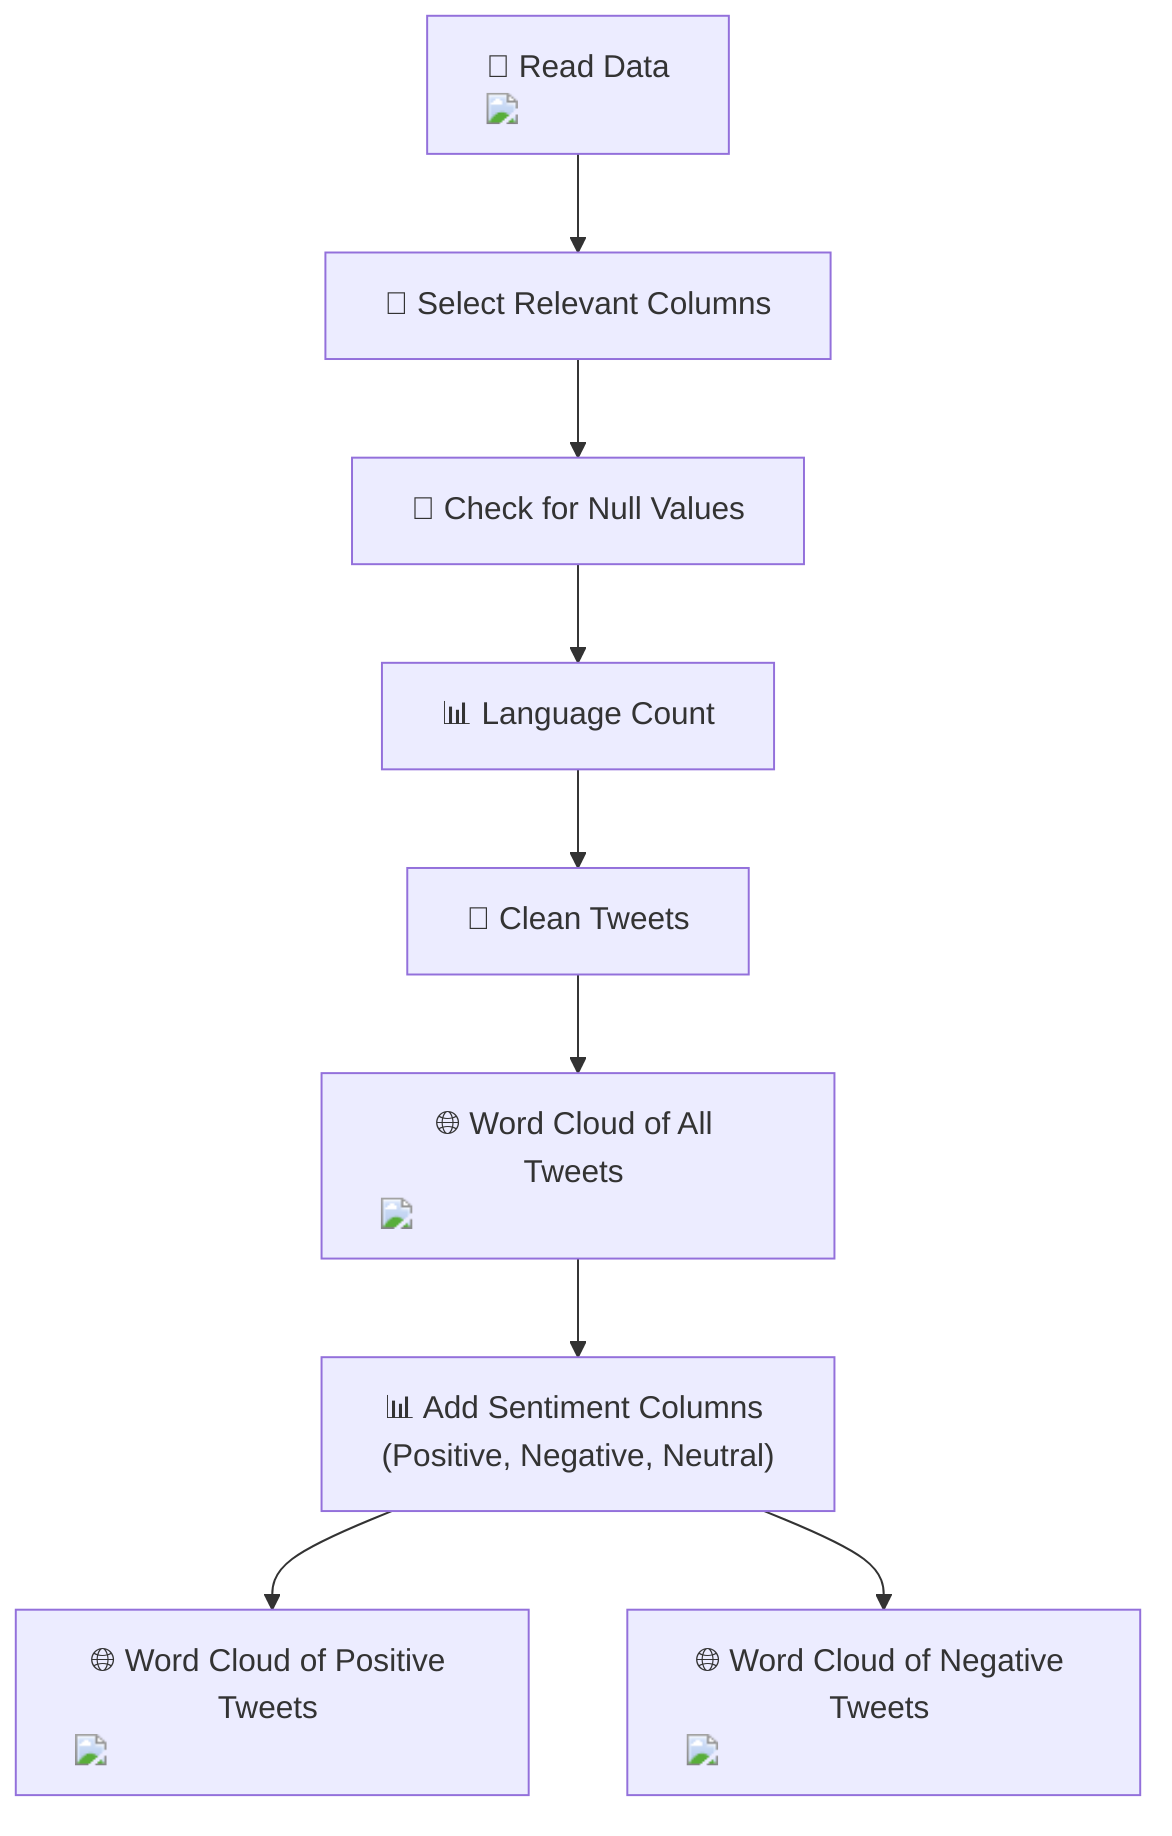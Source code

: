 flowchart TD
    A["📂 Read Data <img src='file.svg' />"] --> B["👥 Select Relevant Columns"]
    B --> C["🧹 Check for Null Values"]
    C --> D["📊 Language Count"]
    D --> E["🧠 Clean Tweets"]
    E --> F["🌐 Word Cloud of All Tweets <img src='dummy_plots/wordcloud_template.svg' />"]
    F --> G["📊 Add Sentiment Columns (Positive, Negative, Neutral)"]
    G --> H["🌐 Word Cloud of Positive Tweets <img src='dummy_plots/wordcloud_template.svg' />"]
    G --> I["🌐 Word Cloud of Negative Tweets <img src='dummy_plots/wordcloud_template.svg' />"]